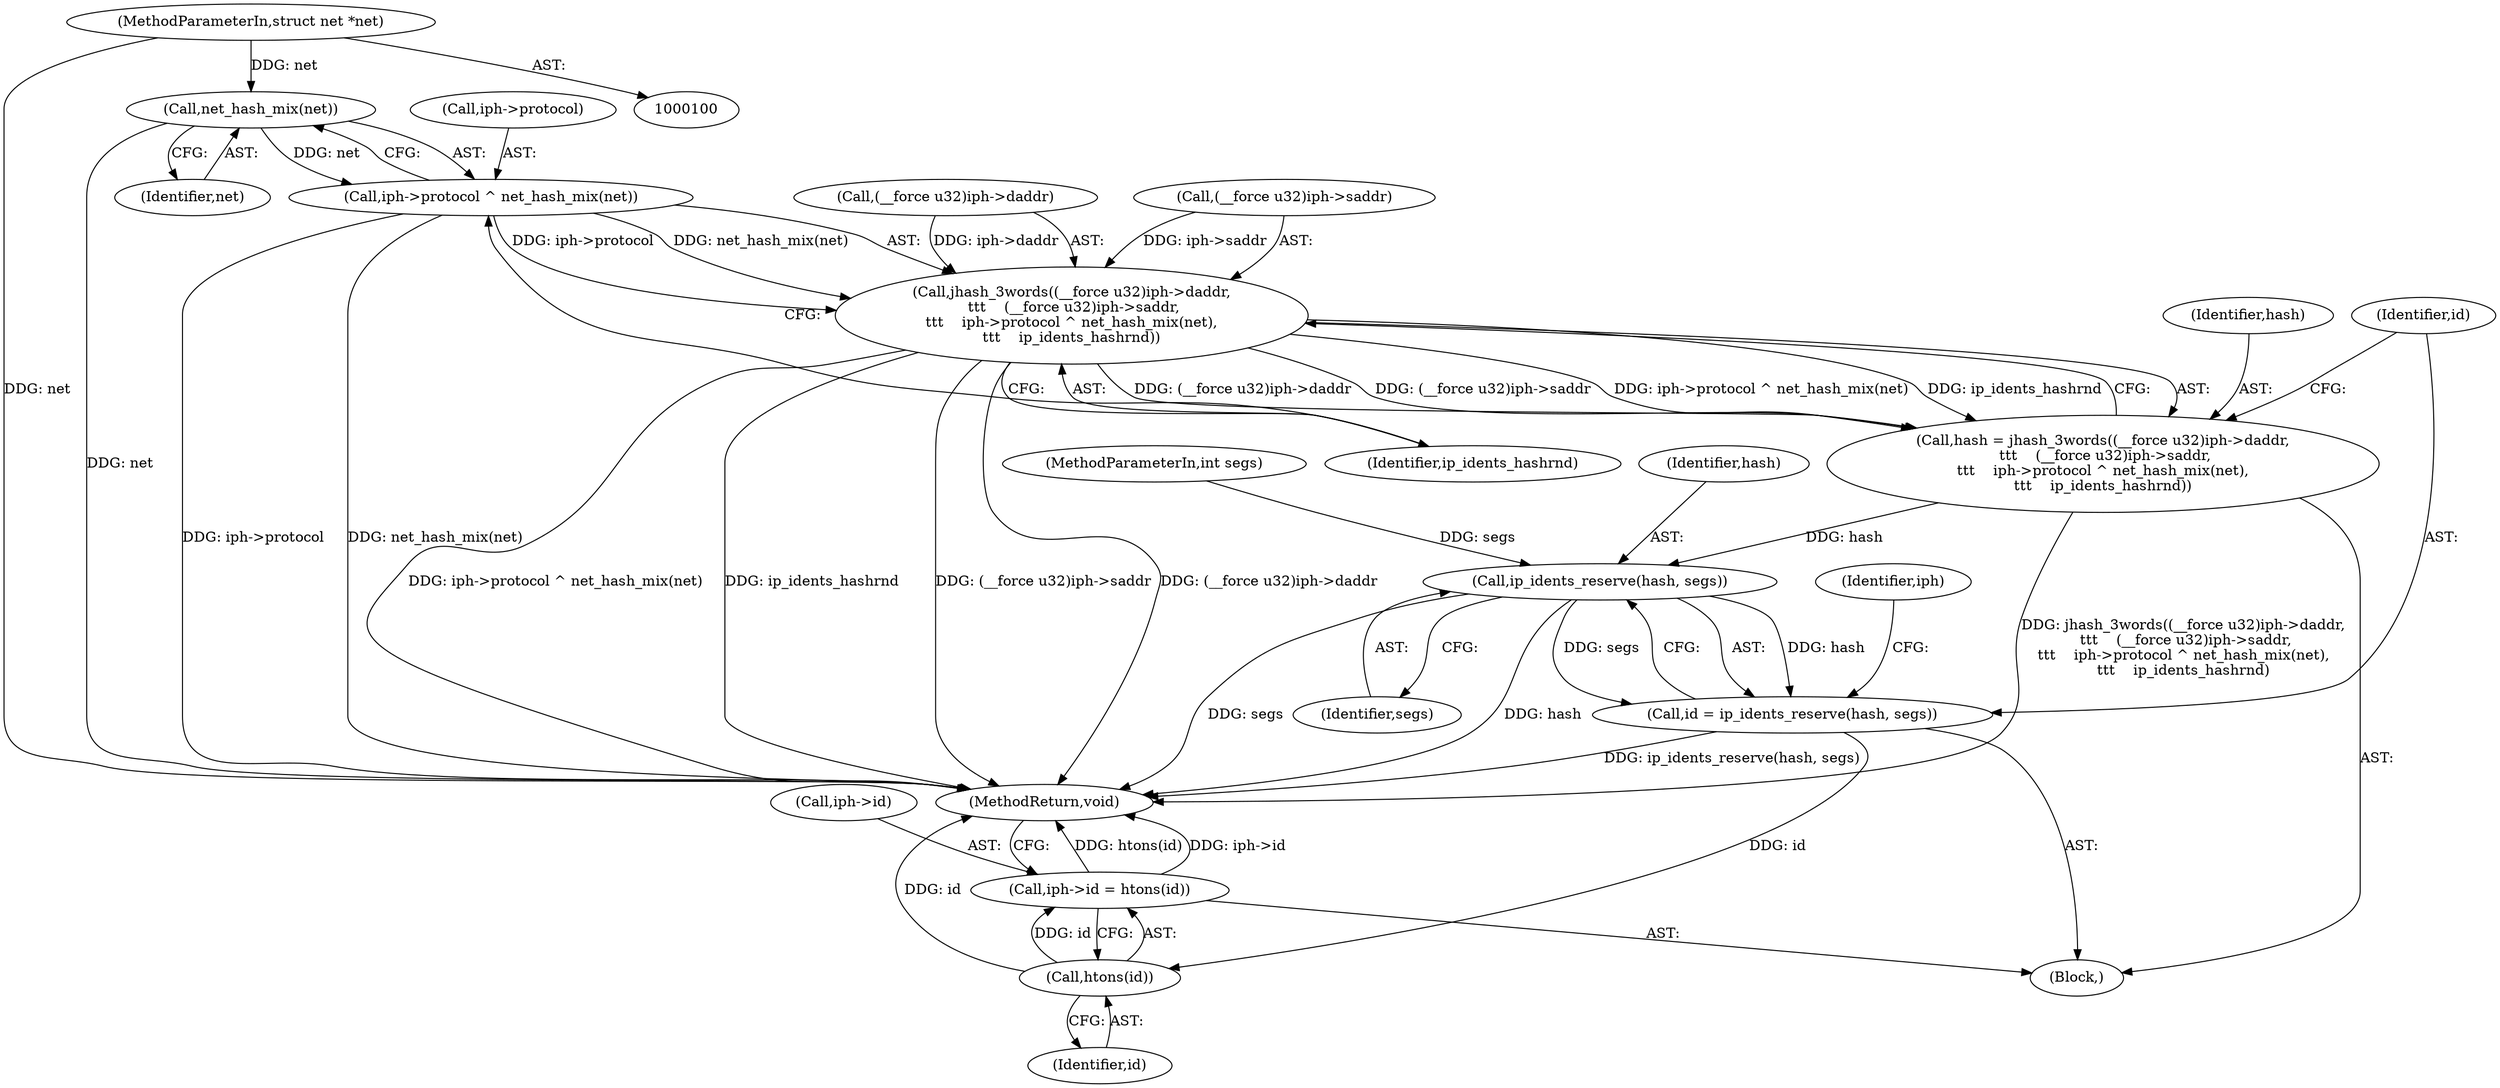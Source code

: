 digraph "1_linux_df453700e8d81b1bdafdf684365ee2b9431fb702@pointer" {
"1000130" [label="(Call,net_hash_mix(net))"];
"1000101" [label="(MethodParameterIn,struct net *net)"];
"1000126" [label="(Call,iph->protocol ^ net_hash_mix(net))"];
"1000115" [label="(Call,jhash_3words((__force u32)iph->daddr,\n \t\t\t    (__force u32)iph->saddr,\n\t\t\t    iph->protocol ^ net_hash_mix(net),\n\t\t\t    ip_idents_hashrnd))"];
"1000113" [label="(Call,hash = jhash_3words((__force u32)iph->daddr,\n \t\t\t    (__force u32)iph->saddr,\n\t\t\t    iph->protocol ^ net_hash_mix(net),\n\t\t\t    ip_idents_hashrnd))"];
"1000135" [label="(Call,ip_idents_reserve(hash, segs))"];
"1000133" [label="(Call,id = ip_idents_reserve(hash, segs))"];
"1000142" [label="(Call,htons(id))"];
"1000138" [label="(Call,iph->id = htons(id))"];
"1000121" [label="(Call,(__force u32)iph->saddr)"];
"1000138" [label="(Call,iph->id = htons(id))"];
"1000104" [label="(Block,)"];
"1000126" [label="(Call,iph->protocol ^ net_hash_mix(net))"];
"1000114" [label="(Identifier,hash)"];
"1000113" [label="(Call,hash = jhash_3words((__force u32)iph->daddr,\n \t\t\t    (__force u32)iph->saddr,\n\t\t\t    iph->protocol ^ net_hash_mix(net),\n\t\t\t    ip_idents_hashrnd))"];
"1000132" [label="(Identifier,ip_idents_hashrnd)"];
"1000130" [label="(Call,net_hash_mix(net))"];
"1000103" [label="(MethodParameterIn,int segs)"];
"1000115" [label="(Call,jhash_3words((__force u32)iph->daddr,\n \t\t\t    (__force u32)iph->saddr,\n\t\t\t    iph->protocol ^ net_hash_mix(net),\n\t\t\t    ip_idents_hashrnd))"];
"1000140" [label="(Identifier,iph)"];
"1000116" [label="(Call,(__force u32)iph->daddr)"];
"1000131" [label="(Identifier,net)"];
"1000101" [label="(MethodParameterIn,struct net *net)"];
"1000137" [label="(Identifier,segs)"];
"1000135" [label="(Call,ip_idents_reserve(hash, segs))"];
"1000133" [label="(Call,id = ip_idents_reserve(hash, segs))"];
"1000136" [label="(Identifier,hash)"];
"1000144" [label="(MethodReturn,void)"];
"1000142" [label="(Call,htons(id))"];
"1000139" [label="(Call,iph->id)"];
"1000127" [label="(Call,iph->protocol)"];
"1000143" [label="(Identifier,id)"];
"1000134" [label="(Identifier,id)"];
"1000130" -> "1000126"  [label="AST: "];
"1000130" -> "1000131"  [label="CFG: "];
"1000131" -> "1000130"  [label="AST: "];
"1000126" -> "1000130"  [label="CFG: "];
"1000130" -> "1000144"  [label="DDG: net"];
"1000130" -> "1000126"  [label="DDG: net"];
"1000101" -> "1000130"  [label="DDG: net"];
"1000101" -> "1000100"  [label="AST: "];
"1000101" -> "1000144"  [label="DDG: net"];
"1000126" -> "1000115"  [label="AST: "];
"1000127" -> "1000126"  [label="AST: "];
"1000132" -> "1000126"  [label="CFG: "];
"1000126" -> "1000144"  [label="DDG: iph->protocol"];
"1000126" -> "1000144"  [label="DDG: net_hash_mix(net)"];
"1000126" -> "1000115"  [label="DDG: iph->protocol"];
"1000126" -> "1000115"  [label="DDG: net_hash_mix(net)"];
"1000115" -> "1000113"  [label="AST: "];
"1000115" -> "1000132"  [label="CFG: "];
"1000116" -> "1000115"  [label="AST: "];
"1000121" -> "1000115"  [label="AST: "];
"1000132" -> "1000115"  [label="AST: "];
"1000113" -> "1000115"  [label="CFG: "];
"1000115" -> "1000144"  [label="DDG: iph->protocol ^ net_hash_mix(net)"];
"1000115" -> "1000144"  [label="DDG: ip_idents_hashrnd"];
"1000115" -> "1000144"  [label="DDG: (__force u32)iph->saddr"];
"1000115" -> "1000144"  [label="DDG: (__force u32)iph->daddr"];
"1000115" -> "1000113"  [label="DDG: (__force u32)iph->daddr"];
"1000115" -> "1000113"  [label="DDG: (__force u32)iph->saddr"];
"1000115" -> "1000113"  [label="DDG: iph->protocol ^ net_hash_mix(net)"];
"1000115" -> "1000113"  [label="DDG: ip_idents_hashrnd"];
"1000116" -> "1000115"  [label="DDG: iph->daddr"];
"1000121" -> "1000115"  [label="DDG: iph->saddr"];
"1000113" -> "1000104"  [label="AST: "];
"1000114" -> "1000113"  [label="AST: "];
"1000134" -> "1000113"  [label="CFG: "];
"1000113" -> "1000144"  [label="DDG: jhash_3words((__force u32)iph->daddr,\n \t\t\t    (__force u32)iph->saddr,\n\t\t\t    iph->protocol ^ net_hash_mix(net),\n\t\t\t    ip_idents_hashrnd)"];
"1000113" -> "1000135"  [label="DDG: hash"];
"1000135" -> "1000133"  [label="AST: "];
"1000135" -> "1000137"  [label="CFG: "];
"1000136" -> "1000135"  [label="AST: "];
"1000137" -> "1000135"  [label="AST: "];
"1000133" -> "1000135"  [label="CFG: "];
"1000135" -> "1000144"  [label="DDG: hash"];
"1000135" -> "1000144"  [label="DDG: segs"];
"1000135" -> "1000133"  [label="DDG: hash"];
"1000135" -> "1000133"  [label="DDG: segs"];
"1000103" -> "1000135"  [label="DDG: segs"];
"1000133" -> "1000104"  [label="AST: "];
"1000134" -> "1000133"  [label="AST: "];
"1000140" -> "1000133"  [label="CFG: "];
"1000133" -> "1000144"  [label="DDG: ip_idents_reserve(hash, segs)"];
"1000133" -> "1000142"  [label="DDG: id"];
"1000142" -> "1000138"  [label="AST: "];
"1000142" -> "1000143"  [label="CFG: "];
"1000143" -> "1000142"  [label="AST: "];
"1000138" -> "1000142"  [label="CFG: "];
"1000142" -> "1000144"  [label="DDG: id"];
"1000142" -> "1000138"  [label="DDG: id"];
"1000138" -> "1000104"  [label="AST: "];
"1000139" -> "1000138"  [label="AST: "];
"1000144" -> "1000138"  [label="CFG: "];
"1000138" -> "1000144"  [label="DDG: htons(id)"];
"1000138" -> "1000144"  [label="DDG: iph->id"];
}
